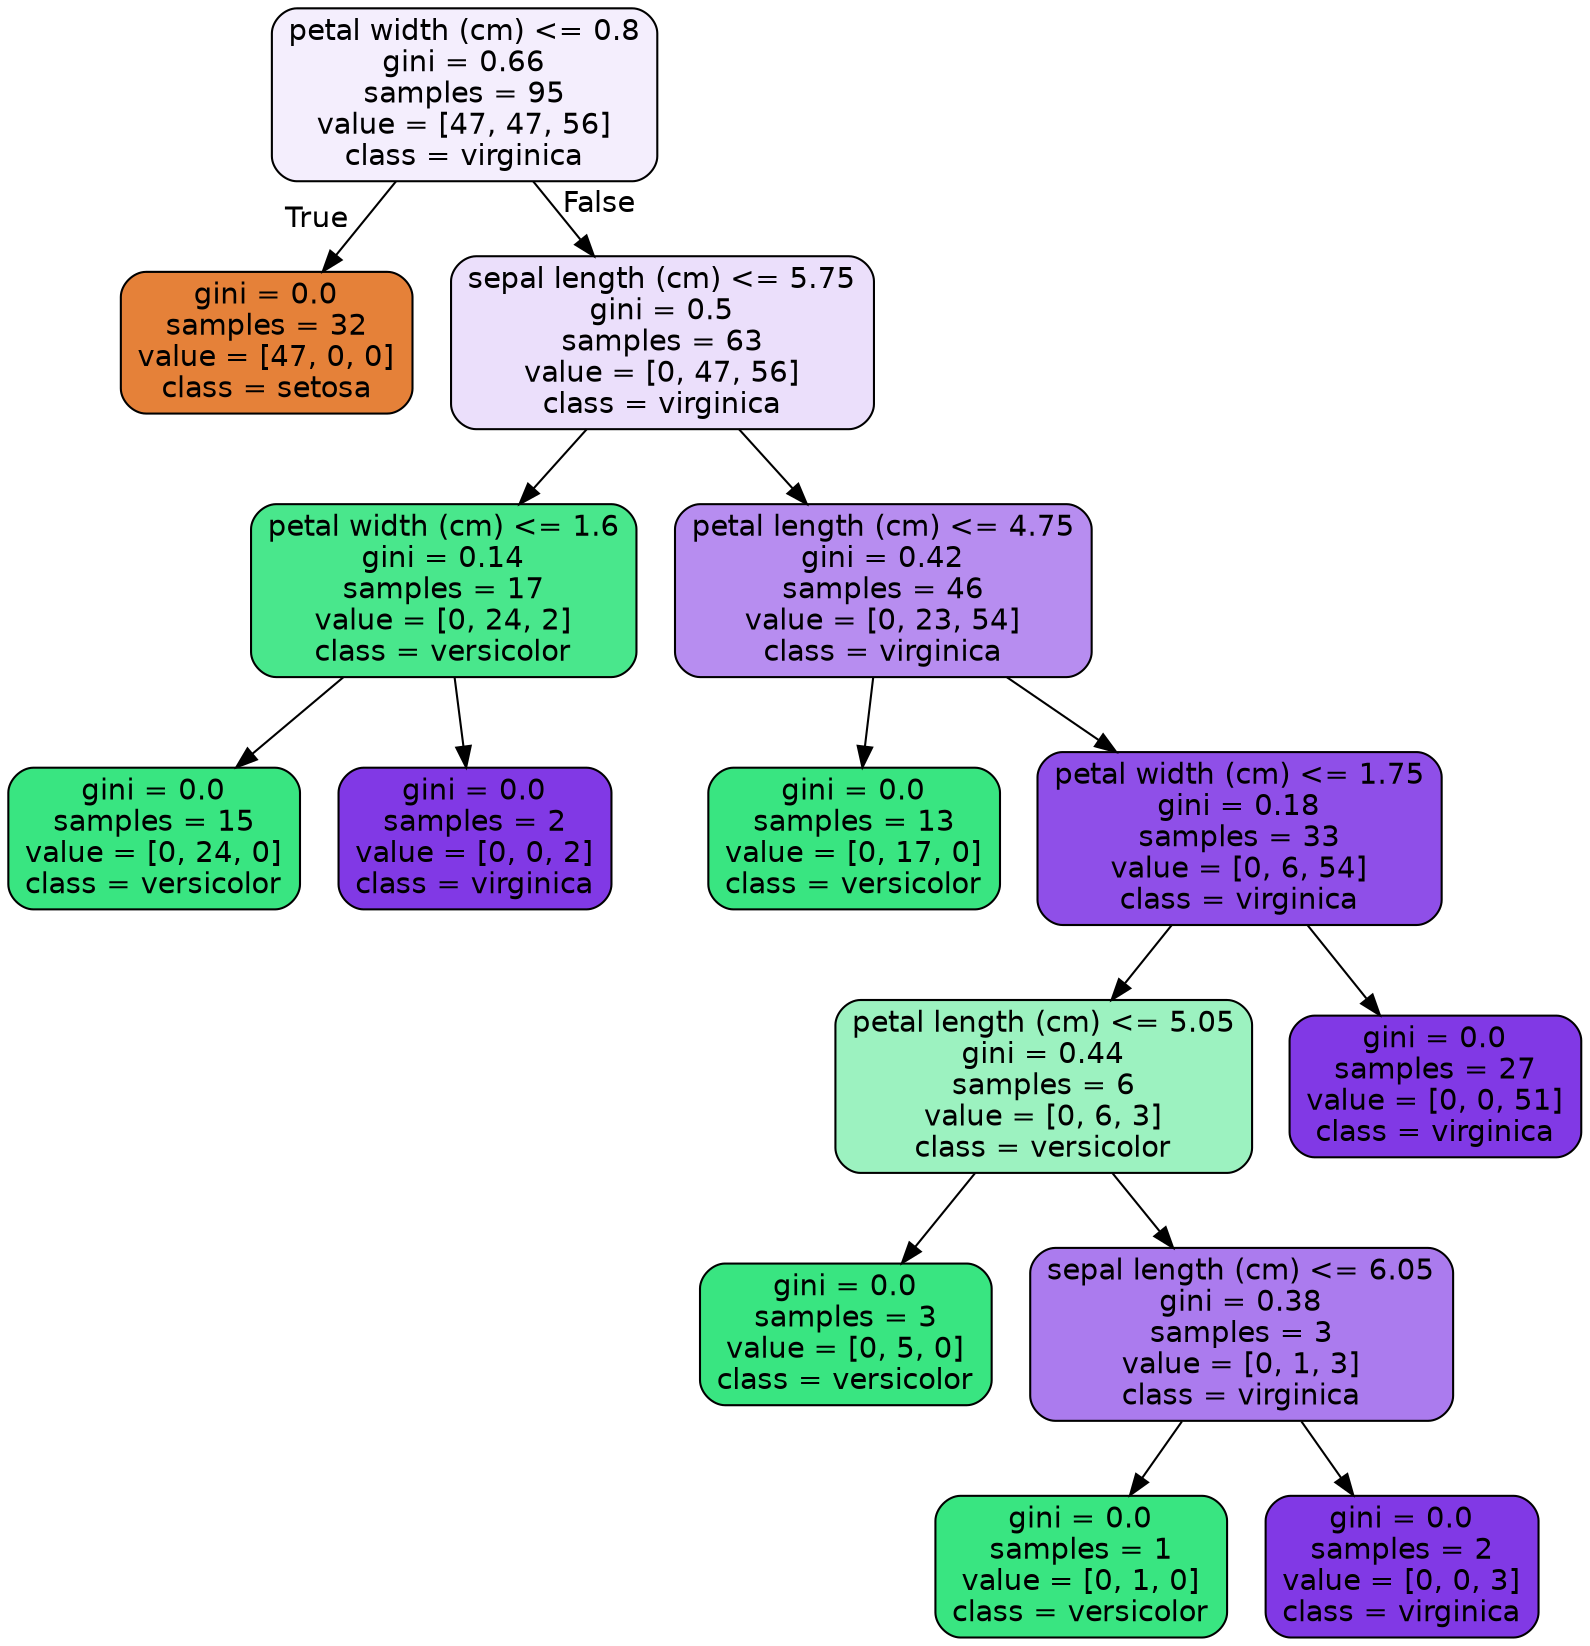 digraph Tree {
node [shape=box, style="filled, rounded", color="black", fontname=helvetica] ;
edge [fontname=helvetica] ;
0 [label="petal width (cm) <= 0.8\ngini = 0.66\nsamples = 95\nvalue = [47, 47, 56]\nclass = virginica", fillcolor="#f4eefd"] ;
1 [label="gini = 0.0\nsamples = 32\nvalue = [47, 0, 0]\nclass = setosa", fillcolor="#e58139"] ;
0 -> 1 [labeldistance=2.5, labelangle=45, headlabel="True"] ;
2 [label="sepal length (cm) <= 5.75\ngini = 0.5\nsamples = 63\nvalue = [0, 47, 56]\nclass = virginica", fillcolor="#ebdffb"] ;
0 -> 2 [labeldistance=2.5, labelangle=-45, headlabel="False"] ;
3 [label="petal width (cm) <= 1.6\ngini = 0.14\nsamples = 17\nvalue = [0, 24, 2]\nclass = versicolor", fillcolor="#49e78c"] ;
2 -> 3 ;
4 [label="gini = 0.0\nsamples = 15\nvalue = [0, 24, 0]\nclass = versicolor", fillcolor="#39e581"] ;
3 -> 4 ;
5 [label="gini = 0.0\nsamples = 2\nvalue = [0, 0, 2]\nclass = virginica", fillcolor="#8139e5"] ;
3 -> 5 ;
6 [label="petal length (cm) <= 4.75\ngini = 0.42\nsamples = 46\nvalue = [0, 23, 54]\nclass = virginica", fillcolor="#b78df0"] ;
2 -> 6 ;
7 [label="gini = 0.0\nsamples = 13\nvalue = [0, 17, 0]\nclass = versicolor", fillcolor="#39e581"] ;
6 -> 7 ;
8 [label="petal width (cm) <= 1.75\ngini = 0.18\nsamples = 33\nvalue = [0, 6, 54]\nclass = virginica", fillcolor="#8f4fe8"] ;
6 -> 8 ;
9 [label="petal length (cm) <= 5.05\ngini = 0.44\nsamples = 6\nvalue = [0, 6, 3]\nclass = versicolor", fillcolor="#9cf2c0"] ;
8 -> 9 ;
10 [label="gini = 0.0\nsamples = 3\nvalue = [0, 5, 0]\nclass = versicolor", fillcolor="#39e581"] ;
9 -> 10 ;
11 [label="sepal length (cm) <= 6.05\ngini = 0.38\nsamples = 3\nvalue = [0, 1, 3]\nclass = virginica", fillcolor="#ab7bee"] ;
9 -> 11 ;
12 [label="gini = 0.0\nsamples = 1\nvalue = [0, 1, 0]\nclass = versicolor", fillcolor="#39e581"] ;
11 -> 12 ;
13 [label="gini = 0.0\nsamples = 2\nvalue = [0, 0, 3]\nclass = virginica", fillcolor="#8139e5"] ;
11 -> 13 ;
14 [label="gini = 0.0\nsamples = 27\nvalue = [0, 0, 51]\nclass = virginica", fillcolor="#8139e5"] ;
8 -> 14 ;
}